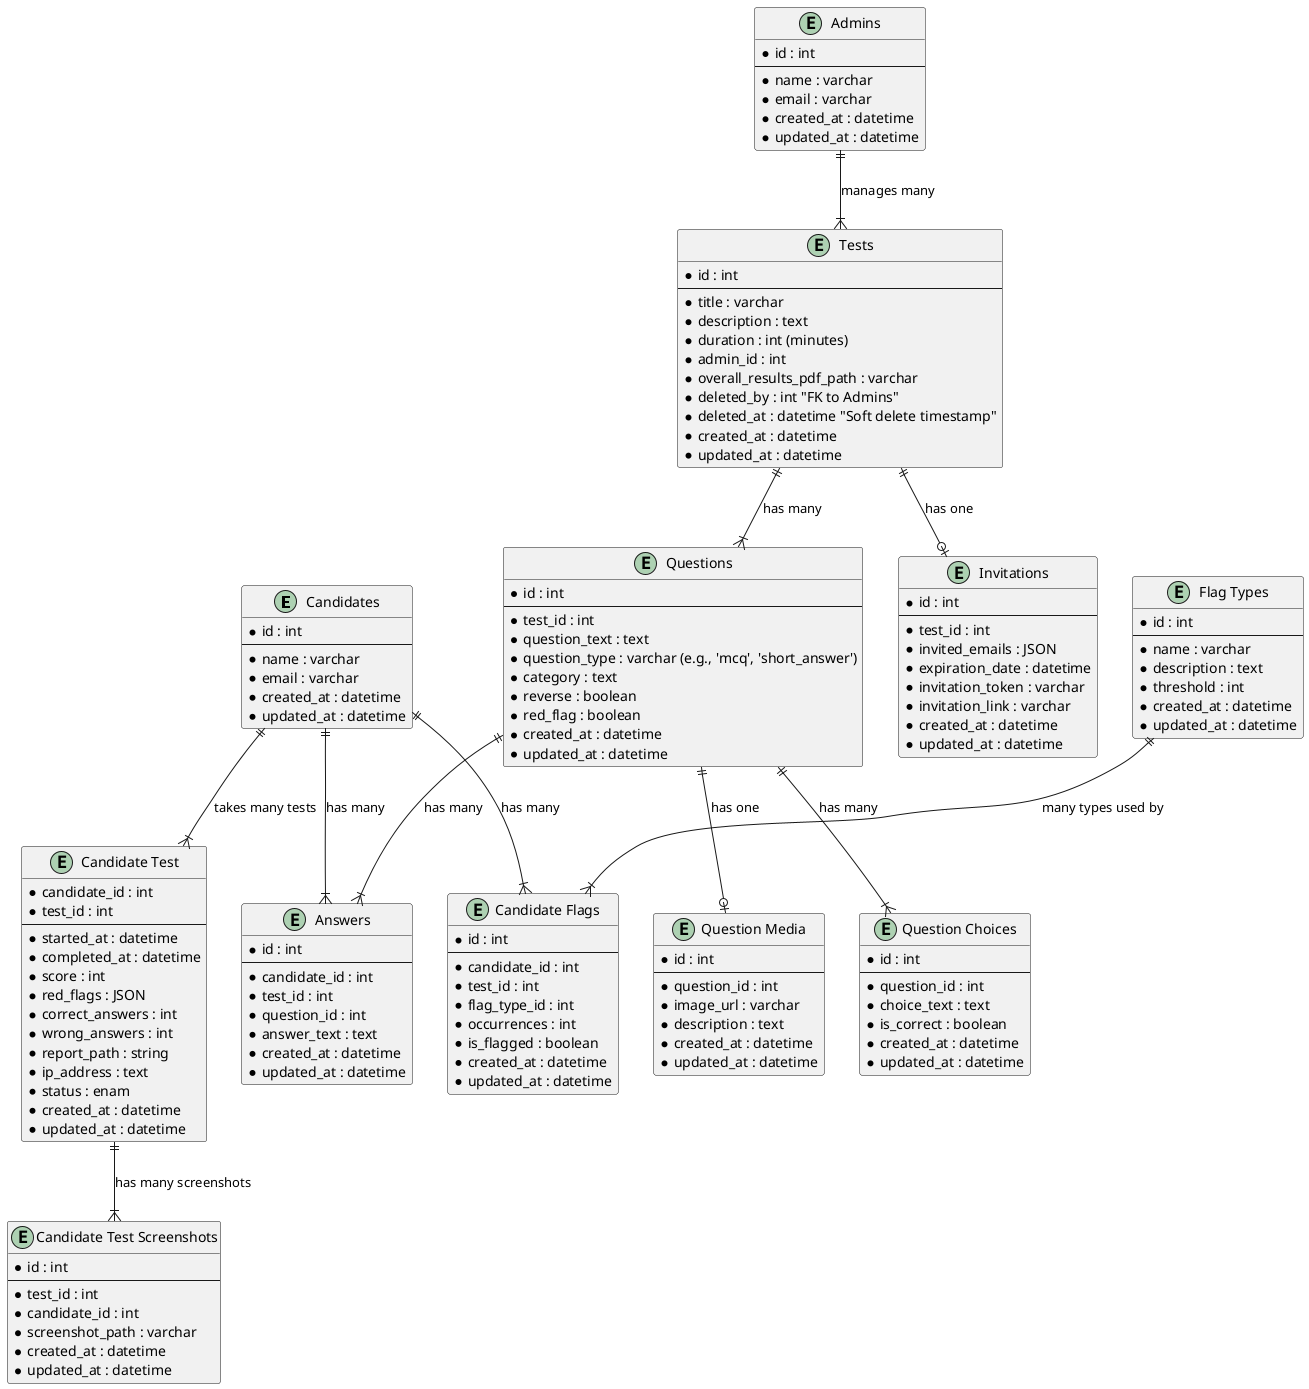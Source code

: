 @startuml "Milele SkillSage"


entity "Candidates" {
  * id : int
  --
  * name : varchar
  * email : varchar
  * created_at : datetime
  * updated_at : datetime
}

entity "Tests" {
  * id : int
  --
  * title : varchar
  * description : text
  * duration : int (minutes)
  * admin_id : int
  * overall_results_pdf_path : varchar
  * deleted_by : int "FK to Admins"
  * deleted_at : datetime "Soft delete timestamp"
  * created_at : datetime
  * updated_at : datetime
}

entity "Candidate Test" {
  * candidate_id : int
  * test_id : int
  --
  * started_at : datetime
  * completed_at : datetime
  * score : int
  * red_flags : JSON 
  * correct_answers : int 
  * wrong_answers : int 
  * report_path : string
  * ip_address : text
  * status : enam
  * created_at : datetime
  * updated_at : datetime
}

entity "Candidate Test Screenshots" {
  * id : int
  --
  * test_id : int
  * candidate_id : int
  * screenshot_path : varchar
  * created_at : datetime
  * updated_at : datetime
}

entity "Questions" {
  * id : int
  --
  * test_id : int
  * question_text : text
  * question_type : varchar (e.g., 'mcq', 'short_answer')
  * category : text
  * reverse : boolean
  * red_flag : boolean 
  * created_at : datetime
  * updated_at : datetime
}

entity "Question Choices" {
  * id : int
  --
  * question_id : int
  * choice_text : text
  * is_correct : boolean
  * created_at : datetime
  * updated_at : datetime
}

entity "Question Media" {
  * id : int
  --
  * question_id : int
  * image_url : varchar
  * description : text
  * created_at : datetime
  * updated_at : datetime
}

entity "Answers" {
  * id : int
  --
  * candidate_id : int
  * test_id : int
  * question_id : int
  * answer_text : text
  * created_at : datetime
  * updated_at : datetime
}

entity "Admins" {
  * id : int
  --
  * name : varchar
  * email : varchar
  * created_at : datetime
  * updated_at : datetime
}

entity "Flag Types" {
  * id : int
  --
  * name : varchar
  * description : text
  * threshold : int
  * created_at : datetime
  * updated_at : datetime
}

entity "Candidate Flags" {
  * id : int
  --
  * candidate_id : int
  * test_id : int
  * flag_type_id : int
  * occurrences : int
  * is_flagged : boolean
  * created_at : datetime
  * updated_at : datetime
}

entity "Invitations" {
  * id : int
  --
  * test_id : int
  * invited_emails : JSON
  * expiration_date : datetime
  * invitation_token : varchar
  * invitation_link : varchar
  * created_at : datetime 
  * updated_at : datetime
}

' Relationships
"Candidates" ||--|{ "Answers" : has many
"Candidates" ||--|{ "Candidate Flags" : has many
"Candidates" ||--|{ "Candidate Test" : takes many tests
"Tests" ||--|{ "Questions" : has many
"Tests" ||--o| "Invitations" : has one
"Questions" ||--|{ "Question Choices" : has many
"Questions" ||--o| "Question Media" : has one
"Questions" ||--|{ "Answers" : has many  
"Flag Types" ||--|{ "Candidate Flags" : many types used by
"Admins" ||--|{ "Tests" : manages many
"Candidate Test" ||--|{ "Candidate Test Screenshots" : "has many screenshots"


@enduml
